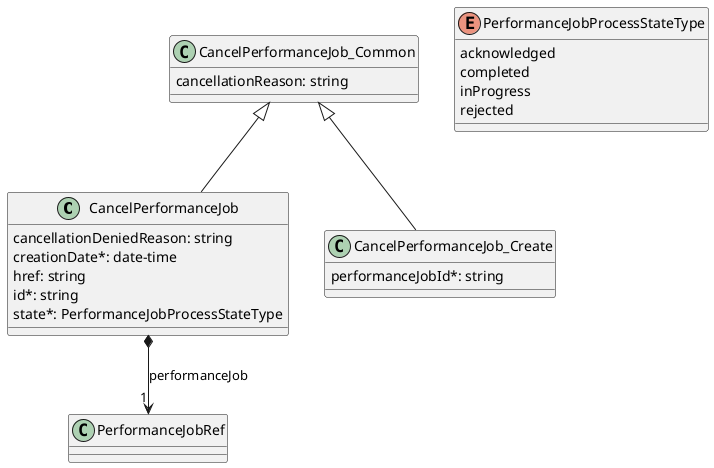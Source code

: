 @startuml cancelPerformanceJobModel

class CancelPerformanceJob {

    cancellationDeniedReason: string
    creationDate*: date-time
    href: string
    id*: string
    state*: PerformanceJobProcessStateType
}
CancelPerformanceJob_Common <|-- CancelPerformanceJob



class CancelPerformanceJob_Common {

    cancellationReason: string
}

CancelPerformanceJob *-->"1" PerformanceJobRef : performanceJob


class CancelPerformanceJob_Create {
    performanceJobId*: string
}
CancelPerformanceJob_Common <|-- CancelPerformanceJob_Create

enum PerformanceJobProcessStateType {

    acknowledged
    completed
    inProgress
    rejected
}

@enduml
